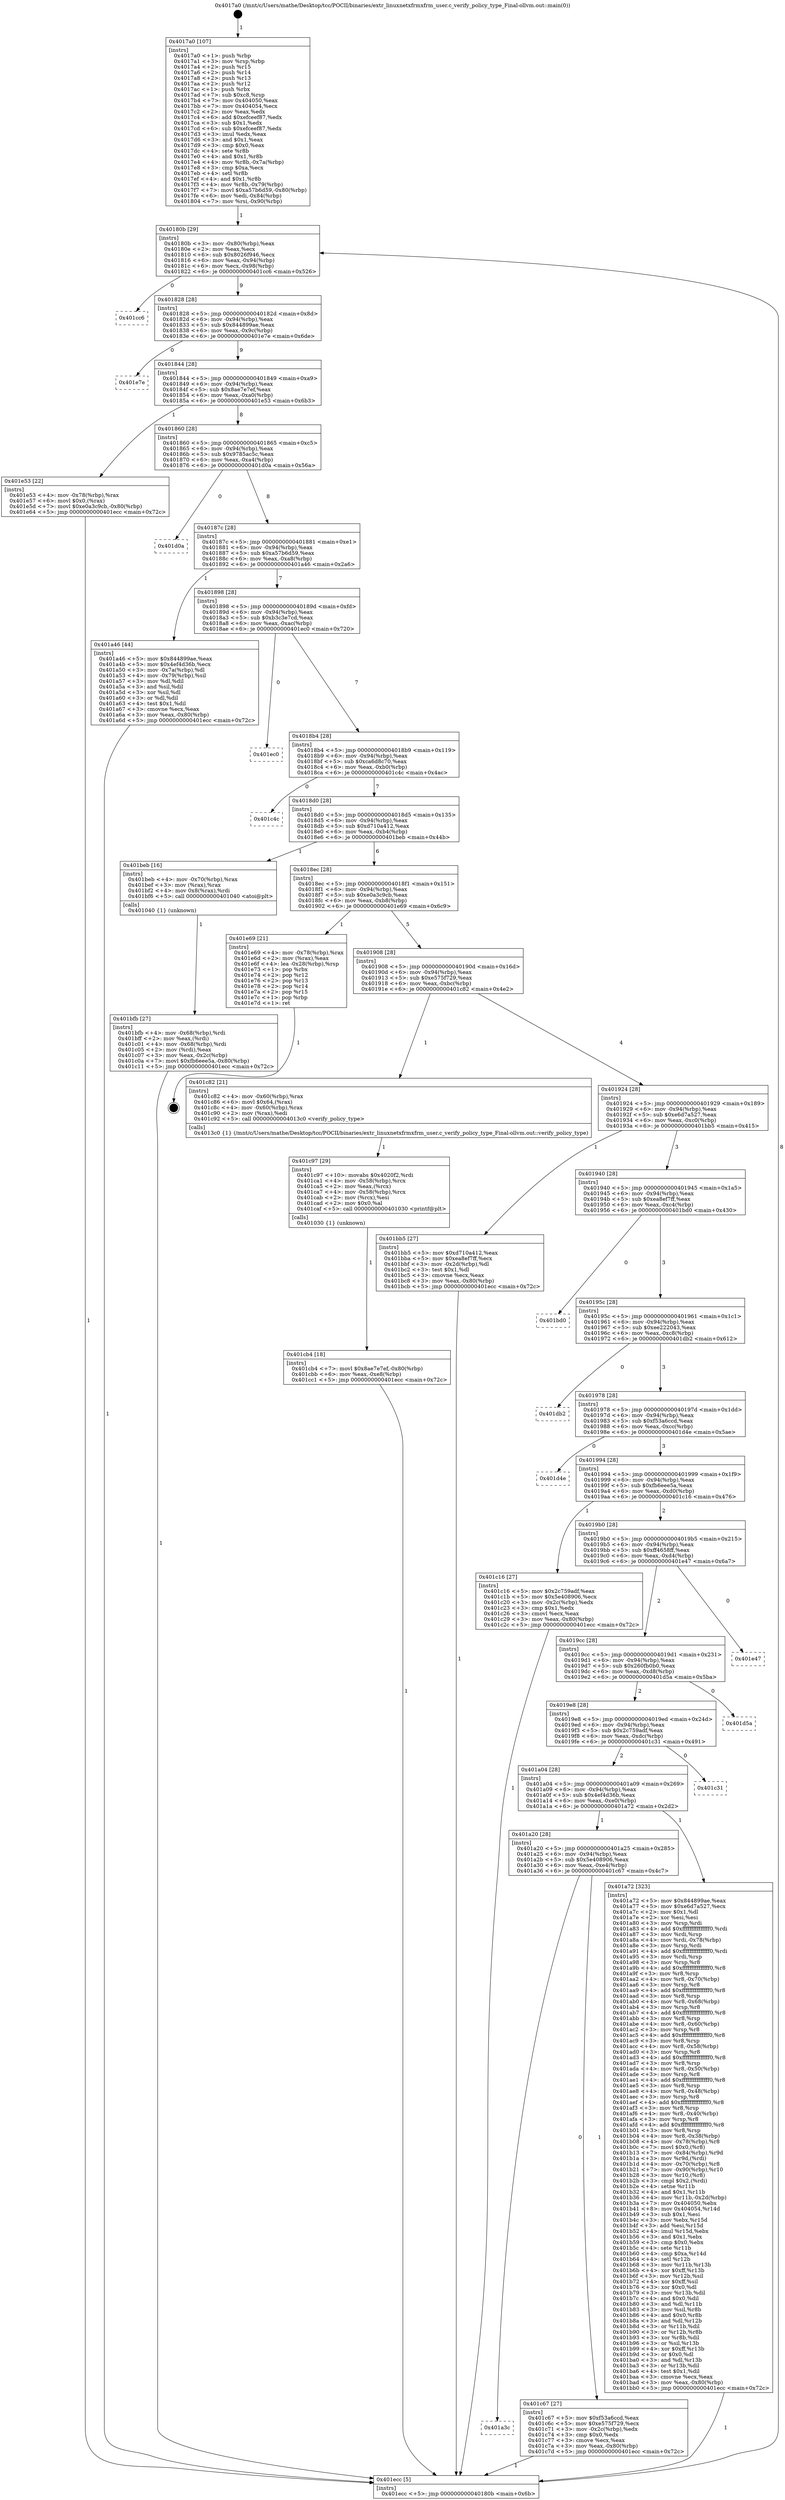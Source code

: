 digraph "0x4017a0" {
  label = "0x4017a0 (/mnt/c/Users/mathe/Desktop/tcc/POCII/binaries/extr_linuxnetxfrmxfrm_user.c_verify_policy_type_Final-ollvm.out::main(0))"
  labelloc = "t"
  node[shape=record]

  Entry [label="",width=0.3,height=0.3,shape=circle,fillcolor=black,style=filled]
  "0x40180b" [label="{
     0x40180b [29]\l
     | [instrs]\l
     &nbsp;&nbsp;0x40180b \<+3\>: mov -0x80(%rbp),%eax\l
     &nbsp;&nbsp;0x40180e \<+2\>: mov %eax,%ecx\l
     &nbsp;&nbsp;0x401810 \<+6\>: sub $0x8026f946,%ecx\l
     &nbsp;&nbsp;0x401816 \<+6\>: mov %eax,-0x94(%rbp)\l
     &nbsp;&nbsp;0x40181c \<+6\>: mov %ecx,-0x98(%rbp)\l
     &nbsp;&nbsp;0x401822 \<+6\>: je 0000000000401cc6 \<main+0x526\>\l
  }"]
  "0x401cc6" [label="{
     0x401cc6\l
  }", style=dashed]
  "0x401828" [label="{
     0x401828 [28]\l
     | [instrs]\l
     &nbsp;&nbsp;0x401828 \<+5\>: jmp 000000000040182d \<main+0x8d\>\l
     &nbsp;&nbsp;0x40182d \<+6\>: mov -0x94(%rbp),%eax\l
     &nbsp;&nbsp;0x401833 \<+5\>: sub $0x844899ae,%eax\l
     &nbsp;&nbsp;0x401838 \<+6\>: mov %eax,-0x9c(%rbp)\l
     &nbsp;&nbsp;0x40183e \<+6\>: je 0000000000401e7e \<main+0x6de\>\l
  }"]
  Exit [label="",width=0.3,height=0.3,shape=circle,fillcolor=black,style=filled,peripheries=2]
  "0x401e7e" [label="{
     0x401e7e\l
  }", style=dashed]
  "0x401844" [label="{
     0x401844 [28]\l
     | [instrs]\l
     &nbsp;&nbsp;0x401844 \<+5\>: jmp 0000000000401849 \<main+0xa9\>\l
     &nbsp;&nbsp;0x401849 \<+6\>: mov -0x94(%rbp),%eax\l
     &nbsp;&nbsp;0x40184f \<+5\>: sub $0x8ae7e7ef,%eax\l
     &nbsp;&nbsp;0x401854 \<+6\>: mov %eax,-0xa0(%rbp)\l
     &nbsp;&nbsp;0x40185a \<+6\>: je 0000000000401e53 \<main+0x6b3\>\l
  }"]
  "0x401cb4" [label="{
     0x401cb4 [18]\l
     | [instrs]\l
     &nbsp;&nbsp;0x401cb4 \<+7\>: movl $0x8ae7e7ef,-0x80(%rbp)\l
     &nbsp;&nbsp;0x401cbb \<+6\>: mov %eax,-0xe8(%rbp)\l
     &nbsp;&nbsp;0x401cc1 \<+5\>: jmp 0000000000401ecc \<main+0x72c\>\l
  }"]
  "0x401e53" [label="{
     0x401e53 [22]\l
     | [instrs]\l
     &nbsp;&nbsp;0x401e53 \<+4\>: mov -0x78(%rbp),%rax\l
     &nbsp;&nbsp;0x401e57 \<+6\>: movl $0x0,(%rax)\l
     &nbsp;&nbsp;0x401e5d \<+7\>: movl $0xe0a3c9cb,-0x80(%rbp)\l
     &nbsp;&nbsp;0x401e64 \<+5\>: jmp 0000000000401ecc \<main+0x72c\>\l
  }"]
  "0x401860" [label="{
     0x401860 [28]\l
     | [instrs]\l
     &nbsp;&nbsp;0x401860 \<+5\>: jmp 0000000000401865 \<main+0xc5\>\l
     &nbsp;&nbsp;0x401865 \<+6\>: mov -0x94(%rbp),%eax\l
     &nbsp;&nbsp;0x40186b \<+5\>: sub $0x9785ac5c,%eax\l
     &nbsp;&nbsp;0x401870 \<+6\>: mov %eax,-0xa4(%rbp)\l
     &nbsp;&nbsp;0x401876 \<+6\>: je 0000000000401d0a \<main+0x56a\>\l
  }"]
  "0x401c97" [label="{
     0x401c97 [29]\l
     | [instrs]\l
     &nbsp;&nbsp;0x401c97 \<+10\>: movabs $0x4020f2,%rdi\l
     &nbsp;&nbsp;0x401ca1 \<+4\>: mov -0x58(%rbp),%rcx\l
     &nbsp;&nbsp;0x401ca5 \<+2\>: mov %eax,(%rcx)\l
     &nbsp;&nbsp;0x401ca7 \<+4\>: mov -0x58(%rbp),%rcx\l
     &nbsp;&nbsp;0x401cab \<+2\>: mov (%rcx),%esi\l
     &nbsp;&nbsp;0x401cad \<+2\>: mov $0x0,%al\l
     &nbsp;&nbsp;0x401caf \<+5\>: call 0000000000401030 \<printf@plt\>\l
     | [calls]\l
     &nbsp;&nbsp;0x401030 \{1\} (unknown)\l
  }"]
  "0x401d0a" [label="{
     0x401d0a\l
  }", style=dashed]
  "0x40187c" [label="{
     0x40187c [28]\l
     | [instrs]\l
     &nbsp;&nbsp;0x40187c \<+5\>: jmp 0000000000401881 \<main+0xe1\>\l
     &nbsp;&nbsp;0x401881 \<+6\>: mov -0x94(%rbp),%eax\l
     &nbsp;&nbsp;0x401887 \<+5\>: sub $0xa57b6d59,%eax\l
     &nbsp;&nbsp;0x40188c \<+6\>: mov %eax,-0xa8(%rbp)\l
     &nbsp;&nbsp;0x401892 \<+6\>: je 0000000000401a46 \<main+0x2a6\>\l
  }"]
  "0x401a3c" [label="{
     0x401a3c\l
  }", style=dashed]
  "0x401a46" [label="{
     0x401a46 [44]\l
     | [instrs]\l
     &nbsp;&nbsp;0x401a46 \<+5\>: mov $0x844899ae,%eax\l
     &nbsp;&nbsp;0x401a4b \<+5\>: mov $0x4ef4d36b,%ecx\l
     &nbsp;&nbsp;0x401a50 \<+3\>: mov -0x7a(%rbp),%dl\l
     &nbsp;&nbsp;0x401a53 \<+4\>: mov -0x79(%rbp),%sil\l
     &nbsp;&nbsp;0x401a57 \<+3\>: mov %dl,%dil\l
     &nbsp;&nbsp;0x401a5a \<+3\>: and %sil,%dil\l
     &nbsp;&nbsp;0x401a5d \<+3\>: xor %sil,%dl\l
     &nbsp;&nbsp;0x401a60 \<+3\>: or %dl,%dil\l
     &nbsp;&nbsp;0x401a63 \<+4\>: test $0x1,%dil\l
     &nbsp;&nbsp;0x401a67 \<+3\>: cmovne %ecx,%eax\l
     &nbsp;&nbsp;0x401a6a \<+3\>: mov %eax,-0x80(%rbp)\l
     &nbsp;&nbsp;0x401a6d \<+5\>: jmp 0000000000401ecc \<main+0x72c\>\l
  }"]
  "0x401898" [label="{
     0x401898 [28]\l
     | [instrs]\l
     &nbsp;&nbsp;0x401898 \<+5\>: jmp 000000000040189d \<main+0xfd\>\l
     &nbsp;&nbsp;0x40189d \<+6\>: mov -0x94(%rbp),%eax\l
     &nbsp;&nbsp;0x4018a3 \<+5\>: sub $0xb3c3e7cd,%eax\l
     &nbsp;&nbsp;0x4018a8 \<+6\>: mov %eax,-0xac(%rbp)\l
     &nbsp;&nbsp;0x4018ae \<+6\>: je 0000000000401ec0 \<main+0x720\>\l
  }"]
  "0x401ecc" [label="{
     0x401ecc [5]\l
     | [instrs]\l
     &nbsp;&nbsp;0x401ecc \<+5\>: jmp 000000000040180b \<main+0x6b\>\l
  }"]
  "0x4017a0" [label="{
     0x4017a0 [107]\l
     | [instrs]\l
     &nbsp;&nbsp;0x4017a0 \<+1\>: push %rbp\l
     &nbsp;&nbsp;0x4017a1 \<+3\>: mov %rsp,%rbp\l
     &nbsp;&nbsp;0x4017a4 \<+2\>: push %r15\l
     &nbsp;&nbsp;0x4017a6 \<+2\>: push %r14\l
     &nbsp;&nbsp;0x4017a8 \<+2\>: push %r13\l
     &nbsp;&nbsp;0x4017aa \<+2\>: push %r12\l
     &nbsp;&nbsp;0x4017ac \<+1\>: push %rbx\l
     &nbsp;&nbsp;0x4017ad \<+7\>: sub $0xc8,%rsp\l
     &nbsp;&nbsp;0x4017b4 \<+7\>: mov 0x404050,%eax\l
     &nbsp;&nbsp;0x4017bb \<+7\>: mov 0x404054,%ecx\l
     &nbsp;&nbsp;0x4017c2 \<+2\>: mov %eax,%edx\l
     &nbsp;&nbsp;0x4017c4 \<+6\>: add $0xefceef87,%edx\l
     &nbsp;&nbsp;0x4017ca \<+3\>: sub $0x1,%edx\l
     &nbsp;&nbsp;0x4017cd \<+6\>: sub $0xefceef87,%edx\l
     &nbsp;&nbsp;0x4017d3 \<+3\>: imul %edx,%eax\l
     &nbsp;&nbsp;0x4017d6 \<+3\>: and $0x1,%eax\l
     &nbsp;&nbsp;0x4017d9 \<+3\>: cmp $0x0,%eax\l
     &nbsp;&nbsp;0x4017dc \<+4\>: sete %r8b\l
     &nbsp;&nbsp;0x4017e0 \<+4\>: and $0x1,%r8b\l
     &nbsp;&nbsp;0x4017e4 \<+4\>: mov %r8b,-0x7a(%rbp)\l
     &nbsp;&nbsp;0x4017e8 \<+3\>: cmp $0xa,%ecx\l
     &nbsp;&nbsp;0x4017eb \<+4\>: setl %r8b\l
     &nbsp;&nbsp;0x4017ef \<+4\>: and $0x1,%r8b\l
     &nbsp;&nbsp;0x4017f3 \<+4\>: mov %r8b,-0x79(%rbp)\l
     &nbsp;&nbsp;0x4017f7 \<+7\>: movl $0xa57b6d59,-0x80(%rbp)\l
     &nbsp;&nbsp;0x4017fe \<+6\>: mov %edi,-0x84(%rbp)\l
     &nbsp;&nbsp;0x401804 \<+7\>: mov %rsi,-0x90(%rbp)\l
  }"]
  "0x401c67" [label="{
     0x401c67 [27]\l
     | [instrs]\l
     &nbsp;&nbsp;0x401c67 \<+5\>: mov $0xf53a6ccd,%eax\l
     &nbsp;&nbsp;0x401c6c \<+5\>: mov $0xe575f729,%ecx\l
     &nbsp;&nbsp;0x401c71 \<+3\>: mov -0x2c(%rbp),%edx\l
     &nbsp;&nbsp;0x401c74 \<+3\>: cmp $0x0,%edx\l
     &nbsp;&nbsp;0x401c77 \<+3\>: cmove %ecx,%eax\l
     &nbsp;&nbsp;0x401c7a \<+3\>: mov %eax,-0x80(%rbp)\l
     &nbsp;&nbsp;0x401c7d \<+5\>: jmp 0000000000401ecc \<main+0x72c\>\l
  }"]
  "0x401ec0" [label="{
     0x401ec0\l
  }", style=dashed]
  "0x4018b4" [label="{
     0x4018b4 [28]\l
     | [instrs]\l
     &nbsp;&nbsp;0x4018b4 \<+5\>: jmp 00000000004018b9 \<main+0x119\>\l
     &nbsp;&nbsp;0x4018b9 \<+6\>: mov -0x94(%rbp),%eax\l
     &nbsp;&nbsp;0x4018bf \<+5\>: sub $0xca6d8c70,%eax\l
     &nbsp;&nbsp;0x4018c4 \<+6\>: mov %eax,-0xb0(%rbp)\l
     &nbsp;&nbsp;0x4018ca \<+6\>: je 0000000000401c4c \<main+0x4ac\>\l
  }"]
  "0x401bfb" [label="{
     0x401bfb [27]\l
     | [instrs]\l
     &nbsp;&nbsp;0x401bfb \<+4\>: mov -0x68(%rbp),%rdi\l
     &nbsp;&nbsp;0x401bff \<+2\>: mov %eax,(%rdi)\l
     &nbsp;&nbsp;0x401c01 \<+4\>: mov -0x68(%rbp),%rdi\l
     &nbsp;&nbsp;0x401c05 \<+2\>: mov (%rdi),%eax\l
     &nbsp;&nbsp;0x401c07 \<+3\>: mov %eax,-0x2c(%rbp)\l
     &nbsp;&nbsp;0x401c0a \<+7\>: movl $0xfb6eee5a,-0x80(%rbp)\l
     &nbsp;&nbsp;0x401c11 \<+5\>: jmp 0000000000401ecc \<main+0x72c\>\l
  }"]
  "0x401c4c" [label="{
     0x401c4c\l
  }", style=dashed]
  "0x4018d0" [label="{
     0x4018d0 [28]\l
     | [instrs]\l
     &nbsp;&nbsp;0x4018d0 \<+5\>: jmp 00000000004018d5 \<main+0x135\>\l
     &nbsp;&nbsp;0x4018d5 \<+6\>: mov -0x94(%rbp),%eax\l
     &nbsp;&nbsp;0x4018db \<+5\>: sub $0xd710a412,%eax\l
     &nbsp;&nbsp;0x4018e0 \<+6\>: mov %eax,-0xb4(%rbp)\l
     &nbsp;&nbsp;0x4018e6 \<+6\>: je 0000000000401beb \<main+0x44b\>\l
  }"]
  "0x401a20" [label="{
     0x401a20 [28]\l
     | [instrs]\l
     &nbsp;&nbsp;0x401a20 \<+5\>: jmp 0000000000401a25 \<main+0x285\>\l
     &nbsp;&nbsp;0x401a25 \<+6\>: mov -0x94(%rbp),%eax\l
     &nbsp;&nbsp;0x401a2b \<+5\>: sub $0x5e408906,%eax\l
     &nbsp;&nbsp;0x401a30 \<+6\>: mov %eax,-0xe4(%rbp)\l
     &nbsp;&nbsp;0x401a36 \<+6\>: je 0000000000401c67 \<main+0x4c7\>\l
  }"]
  "0x401beb" [label="{
     0x401beb [16]\l
     | [instrs]\l
     &nbsp;&nbsp;0x401beb \<+4\>: mov -0x70(%rbp),%rax\l
     &nbsp;&nbsp;0x401bef \<+3\>: mov (%rax),%rax\l
     &nbsp;&nbsp;0x401bf2 \<+4\>: mov 0x8(%rax),%rdi\l
     &nbsp;&nbsp;0x401bf6 \<+5\>: call 0000000000401040 \<atoi@plt\>\l
     | [calls]\l
     &nbsp;&nbsp;0x401040 \{1\} (unknown)\l
  }"]
  "0x4018ec" [label="{
     0x4018ec [28]\l
     | [instrs]\l
     &nbsp;&nbsp;0x4018ec \<+5\>: jmp 00000000004018f1 \<main+0x151\>\l
     &nbsp;&nbsp;0x4018f1 \<+6\>: mov -0x94(%rbp),%eax\l
     &nbsp;&nbsp;0x4018f7 \<+5\>: sub $0xe0a3c9cb,%eax\l
     &nbsp;&nbsp;0x4018fc \<+6\>: mov %eax,-0xb8(%rbp)\l
     &nbsp;&nbsp;0x401902 \<+6\>: je 0000000000401e69 \<main+0x6c9\>\l
  }"]
  "0x401a72" [label="{
     0x401a72 [323]\l
     | [instrs]\l
     &nbsp;&nbsp;0x401a72 \<+5\>: mov $0x844899ae,%eax\l
     &nbsp;&nbsp;0x401a77 \<+5\>: mov $0xe6d7a527,%ecx\l
     &nbsp;&nbsp;0x401a7c \<+2\>: mov $0x1,%dl\l
     &nbsp;&nbsp;0x401a7e \<+2\>: xor %esi,%esi\l
     &nbsp;&nbsp;0x401a80 \<+3\>: mov %rsp,%rdi\l
     &nbsp;&nbsp;0x401a83 \<+4\>: add $0xfffffffffffffff0,%rdi\l
     &nbsp;&nbsp;0x401a87 \<+3\>: mov %rdi,%rsp\l
     &nbsp;&nbsp;0x401a8a \<+4\>: mov %rdi,-0x78(%rbp)\l
     &nbsp;&nbsp;0x401a8e \<+3\>: mov %rsp,%rdi\l
     &nbsp;&nbsp;0x401a91 \<+4\>: add $0xfffffffffffffff0,%rdi\l
     &nbsp;&nbsp;0x401a95 \<+3\>: mov %rdi,%rsp\l
     &nbsp;&nbsp;0x401a98 \<+3\>: mov %rsp,%r8\l
     &nbsp;&nbsp;0x401a9b \<+4\>: add $0xfffffffffffffff0,%r8\l
     &nbsp;&nbsp;0x401a9f \<+3\>: mov %r8,%rsp\l
     &nbsp;&nbsp;0x401aa2 \<+4\>: mov %r8,-0x70(%rbp)\l
     &nbsp;&nbsp;0x401aa6 \<+3\>: mov %rsp,%r8\l
     &nbsp;&nbsp;0x401aa9 \<+4\>: add $0xfffffffffffffff0,%r8\l
     &nbsp;&nbsp;0x401aad \<+3\>: mov %r8,%rsp\l
     &nbsp;&nbsp;0x401ab0 \<+4\>: mov %r8,-0x68(%rbp)\l
     &nbsp;&nbsp;0x401ab4 \<+3\>: mov %rsp,%r8\l
     &nbsp;&nbsp;0x401ab7 \<+4\>: add $0xfffffffffffffff0,%r8\l
     &nbsp;&nbsp;0x401abb \<+3\>: mov %r8,%rsp\l
     &nbsp;&nbsp;0x401abe \<+4\>: mov %r8,-0x60(%rbp)\l
     &nbsp;&nbsp;0x401ac2 \<+3\>: mov %rsp,%r8\l
     &nbsp;&nbsp;0x401ac5 \<+4\>: add $0xfffffffffffffff0,%r8\l
     &nbsp;&nbsp;0x401ac9 \<+3\>: mov %r8,%rsp\l
     &nbsp;&nbsp;0x401acc \<+4\>: mov %r8,-0x58(%rbp)\l
     &nbsp;&nbsp;0x401ad0 \<+3\>: mov %rsp,%r8\l
     &nbsp;&nbsp;0x401ad3 \<+4\>: add $0xfffffffffffffff0,%r8\l
     &nbsp;&nbsp;0x401ad7 \<+3\>: mov %r8,%rsp\l
     &nbsp;&nbsp;0x401ada \<+4\>: mov %r8,-0x50(%rbp)\l
     &nbsp;&nbsp;0x401ade \<+3\>: mov %rsp,%r8\l
     &nbsp;&nbsp;0x401ae1 \<+4\>: add $0xfffffffffffffff0,%r8\l
     &nbsp;&nbsp;0x401ae5 \<+3\>: mov %r8,%rsp\l
     &nbsp;&nbsp;0x401ae8 \<+4\>: mov %r8,-0x48(%rbp)\l
     &nbsp;&nbsp;0x401aec \<+3\>: mov %rsp,%r8\l
     &nbsp;&nbsp;0x401aef \<+4\>: add $0xfffffffffffffff0,%r8\l
     &nbsp;&nbsp;0x401af3 \<+3\>: mov %r8,%rsp\l
     &nbsp;&nbsp;0x401af6 \<+4\>: mov %r8,-0x40(%rbp)\l
     &nbsp;&nbsp;0x401afa \<+3\>: mov %rsp,%r8\l
     &nbsp;&nbsp;0x401afd \<+4\>: add $0xfffffffffffffff0,%r8\l
     &nbsp;&nbsp;0x401b01 \<+3\>: mov %r8,%rsp\l
     &nbsp;&nbsp;0x401b04 \<+4\>: mov %r8,-0x38(%rbp)\l
     &nbsp;&nbsp;0x401b08 \<+4\>: mov -0x78(%rbp),%r8\l
     &nbsp;&nbsp;0x401b0c \<+7\>: movl $0x0,(%r8)\l
     &nbsp;&nbsp;0x401b13 \<+7\>: mov -0x84(%rbp),%r9d\l
     &nbsp;&nbsp;0x401b1a \<+3\>: mov %r9d,(%rdi)\l
     &nbsp;&nbsp;0x401b1d \<+4\>: mov -0x70(%rbp),%r8\l
     &nbsp;&nbsp;0x401b21 \<+7\>: mov -0x90(%rbp),%r10\l
     &nbsp;&nbsp;0x401b28 \<+3\>: mov %r10,(%r8)\l
     &nbsp;&nbsp;0x401b2b \<+3\>: cmpl $0x2,(%rdi)\l
     &nbsp;&nbsp;0x401b2e \<+4\>: setne %r11b\l
     &nbsp;&nbsp;0x401b32 \<+4\>: and $0x1,%r11b\l
     &nbsp;&nbsp;0x401b36 \<+4\>: mov %r11b,-0x2d(%rbp)\l
     &nbsp;&nbsp;0x401b3a \<+7\>: mov 0x404050,%ebx\l
     &nbsp;&nbsp;0x401b41 \<+8\>: mov 0x404054,%r14d\l
     &nbsp;&nbsp;0x401b49 \<+3\>: sub $0x1,%esi\l
     &nbsp;&nbsp;0x401b4c \<+3\>: mov %ebx,%r15d\l
     &nbsp;&nbsp;0x401b4f \<+3\>: add %esi,%r15d\l
     &nbsp;&nbsp;0x401b52 \<+4\>: imul %r15d,%ebx\l
     &nbsp;&nbsp;0x401b56 \<+3\>: and $0x1,%ebx\l
     &nbsp;&nbsp;0x401b59 \<+3\>: cmp $0x0,%ebx\l
     &nbsp;&nbsp;0x401b5c \<+4\>: sete %r11b\l
     &nbsp;&nbsp;0x401b60 \<+4\>: cmp $0xa,%r14d\l
     &nbsp;&nbsp;0x401b64 \<+4\>: setl %r12b\l
     &nbsp;&nbsp;0x401b68 \<+3\>: mov %r11b,%r13b\l
     &nbsp;&nbsp;0x401b6b \<+4\>: xor $0xff,%r13b\l
     &nbsp;&nbsp;0x401b6f \<+3\>: mov %r12b,%sil\l
     &nbsp;&nbsp;0x401b72 \<+4\>: xor $0xff,%sil\l
     &nbsp;&nbsp;0x401b76 \<+3\>: xor $0x0,%dl\l
     &nbsp;&nbsp;0x401b79 \<+3\>: mov %r13b,%dil\l
     &nbsp;&nbsp;0x401b7c \<+4\>: and $0x0,%dil\l
     &nbsp;&nbsp;0x401b80 \<+3\>: and %dl,%r11b\l
     &nbsp;&nbsp;0x401b83 \<+3\>: mov %sil,%r8b\l
     &nbsp;&nbsp;0x401b86 \<+4\>: and $0x0,%r8b\l
     &nbsp;&nbsp;0x401b8a \<+3\>: and %dl,%r12b\l
     &nbsp;&nbsp;0x401b8d \<+3\>: or %r11b,%dil\l
     &nbsp;&nbsp;0x401b90 \<+3\>: or %r12b,%r8b\l
     &nbsp;&nbsp;0x401b93 \<+3\>: xor %r8b,%dil\l
     &nbsp;&nbsp;0x401b96 \<+3\>: or %sil,%r13b\l
     &nbsp;&nbsp;0x401b99 \<+4\>: xor $0xff,%r13b\l
     &nbsp;&nbsp;0x401b9d \<+3\>: or $0x0,%dl\l
     &nbsp;&nbsp;0x401ba0 \<+3\>: and %dl,%r13b\l
     &nbsp;&nbsp;0x401ba3 \<+3\>: or %r13b,%dil\l
     &nbsp;&nbsp;0x401ba6 \<+4\>: test $0x1,%dil\l
     &nbsp;&nbsp;0x401baa \<+3\>: cmovne %ecx,%eax\l
     &nbsp;&nbsp;0x401bad \<+3\>: mov %eax,-0x80(%rbp)\l
     &nbsp;&nbsp;0x401bb0 \<+5\>: jmp 0000000000401ecc \<main+0x72c\>\l
  }"]
  "0x401e69" [label="{
     0x401e69 [21]\l
     | [instrs]\l
     &nbsp;&nbsp;0x401e69 \<+4\>: mov -0x78(%rbp),%rax\l
     &nbsp;&nbsp;0x401e6d \<+2\>: mov (%rax),%eax\l
     &nbsp;&nbsp;0x401e6f \<+4\>: lea -0x28(%rbp),%rsp\l
     &nbsp;&nbsp;0x401e73 \<+1\>: pop %rbx\l
     &nbsp;&nbsp;0x401e74 \<+2\>: pop %r12\l
     &nbsp;&nbsp;0x401e76 \<+2\>: pop %r13\l
     &nbsp;&nbsp;0x401e78 \<+2\>: pop %r14\l
     &nbsp;&nbsp;0x401e7a \<+2\>: pop %r15\l
     &nbsp;&nbsp;0x401e7c \<+1\>: pop %rbp\l
     &nbsp;&nbsp;0x401e7d \<+1\>: ret\l
  }"]
  "0x401908" [label="{
     0x401908 [28]\l
     | [instrs]\l
     &nbsp;&nbsp;0x401908 \<+5\>: jmp 000000000040190d \<main+0x16d\>\l
     &nbsp;&nbsp;0x40190d \<+6\>: mov -0x94(%rbp),%eax\l
     &nbsp;&nbsp;0x401913 \<+5\>: sub $0xe575f729,%eax\l
     &nbsp;&nbsp;0x401918 \<+6\>: mov %eax,-0xbc(%rbp)\l
     &nbsp;&nbsp;0x40191e \<+6\>: je 0000000000401c82 \<main+0x4e2\>\l
  }"]
  "0x401a04" [label="{
     0x401a04 [28]\l
     | [instrs]\l
     &nbsp;&nbsp;0x401a04 \<+5\>: jmp 0000000000401a09 \<main+0x269\>\l
     &nbsp;&nbsp;0x401a09 \<+6\>: mov -0x94(%rbp),%eax\l
     &nbsp;&nbsp;0x401a0f \<+5\>: sub $0x4ef4d36b,%eax\l
     &nbsp;&nbsp;0x401a14 \<+6\>: mov %eax,-0xe0(%rbp)\l
     &nbsp;&nbsp;0x401a1a \<+6\>: je 0000000000401a72 \<main+0x2d2\>\l
  }"]
  "0x401c82" [label="{
     0x401c82 [21]\l
     | [instrs]\l
     &nbsp;&nbsp;0x401c82 \<+4\>: mov -0x60(%rbp),%rax\l
     &nbsp;&nbsp;0x401c86 \<+6\>: movl $0x64,(%rax)\l
     &nbsp;&nbsp;0x401c8c \<+4\>: mov -0x60(%rbp),%rax\l
     &nbsp;&nbsp;0x401c90 \<+2\>: mov (%rax),%edi\l
     &nbsp;&nbsp;0x401c92 \<+5\>: call 00000000004013c0 \<verify_policy_type\>\l
     | [calls]\l
     &nbsp;&nbsp;0x4013c0 \{1\} (/mnt/c/Users/mathe/Desktop/tcc/POCII/binaries/extr_linuxnetxfrmxfrm_user.c_verify_policy_type_Final-ollvm.out::verify_policy_type)\l
  }"]
  "0x401924" [label="{
     0x401924 [28]\l
     | [instrs]\l
     &nbsp;&nbsp;0x401924 \<+5\>: jmp 0000000000401929 \<main+0x189\>\l
     &nbsp;&nbsp;0x401929 \<+6\>: mov -0x94(%rbp),%eax\l
     &nbsp;&nbsp;0x40192f \<+5\>: sub $0xe6d7a527,%eax\l
     &nbsp;&nbsp;0x401934 \<+6\>: mov %eax,-0xc0(%rbp)\l
     &nbsp;&nbsp;0x40193a \<+6\>: je 0000000000401bb5 \<main+0x415\>\l
  }"]
  "0x401c31" [label="{
     0x401c31\l
  }", style=dashed]
  "0x401bb5" [label="{
     0x401bb5 [27]\l
     | [instrs]\l
     &nbsp;&nbsp;0x401bb5 \<+5\>: mov $0xd710a412,%eax\l
     &nbsp;&nbsp;0x401bba \<+5\>: mov $0xea8ef7ff,%ecx\l
     &nbsp;&nbsp;0x401bbf \<+3\>: mov -0x2d(%rbp),%dl\l
     &nbsp;&nbsp;0x401bc2 \<+3\>: test $0x1,%dl\l
     &nbsp;&nbsp;0x401bc5 \<+3\>: cmovne %ecx,%eax\l
     &nbsp;&nbsp;0x401bc8 \<+3\>: mov %eax,-0x80(%rbp)\l
     &nbsp;&nbsp;0x401bcb \<+5\>: jmp 0000000000401ecc \<main+0x72c\>\l
  }"]
  "0x401940" [label="{
     0x401940 [28]\l
     | [instrs]\l
     &nbsp;&nbsp;0x401940 \<+5\>: jmp 0000000000401945 \<main+0x1a5\>\l
     &nbsp;&nbsp;0x401945 \<+6\>: mov -0x94(%rbp),%eax\l
     &nbsp;&nbsp;0x40194b \<+5\>: sub $0xea8ef7ff,%eax\l
     &nbsp;&nbsp;0x401950 \<+6\>: mov %eax,-0xc4(%rbp)\l
     &nbsp;&nbsp;0x401956 \<+6\>: je 0000000000401bd0 \<main+0x430\>\l
  }"]
  "0x4019e8" [label="{
     0x4019e8 [28]\l
     | [instrs]\l
     &nbsp;&nbsp;0x4019e8 \<+5\>: jmp 00000000004019ed \<main+0x24d\>\l
     &nbsp;&nbsp;0x4019ed \<+6\>: mov -0x94(%rbp),%eax\l
     &nbsp;&nbsp;0x4019f3 \<+5\>: sub $0x2c759adf,%eax\l
     &nbsp;&nbsp;0x4019f8 \<+6\>: mov %eax,-0xdc(%rbp)\l
     &nbsp;&nbsp;0x4019fe \<+6\>: je 0000000000401c31 \<main+0x491\>\l
  }"]
  "0x401bd0" [label="{
     0x401bd0\l
  }", style=dashed]
  "0x40195c" [label="{
     0x40195c [28]\l
     | [instrs]\l
     &nbsp;&nbsp;0x40195c \<+5\>: jmp 0000000000401961 \<main+0x1c1\>\l
     &nbsp;&nbsp;0x401961 \<+6\>: mov -0x94(%rbp),%eax\l
     &nbsp;&nbsp;0x401967 \<+5\>: sub $0xee222043,%eax\l
     &nbsp;&nbsp;0x40196c \<+6\>: mov %eax,-0xc8(%rbp)\l
     &nbsp;&nbsp;0x401972 \<+6\>: je 0000000000401db2 \<main+0x612\>\l
  }"]
  "0x401d5a" [label="{
     0x401d5a\l
  }", style=dashed]
  "0x401db2" [label="{
     0x401db2\l
  }", style=dashed]
  "0x401978" [label="{
     0x401978 [28]\l
     | [instrs]\l
     &nbsp;&nbsp;0x401978 \<+5\>: jmp 000000000040197d \<main+0x1dd\>\l
     &nbsp;&nbsp;0x40197d \<+6\>: mov -0x94(%rbp),%eax\l
     &nbsp;&nbsp;0x401983 \<+5\>: sub $0xf53a6ccd,%eax\l
     &nbsp;&nbsp;0x401988 \<+6\>: mov %eax,-0xcc(%rbp)\l
     &nbsp;&nbsp;0x40198e \<+6\>: je 0000000000401d4e \<main+0x5ae\>\l
  }"]
  "0x4019cc" [label="{
     0x4019cc [28]\l
     | [instrs]\l
     &nbsp;&nbsp;0x4019cc \<+5\>: jmp 00000000004019d1 \<main+0x231\>\l
     &nbsp;&nbsp;0x4019d1 \<+6\>: mov -0x94(%rbp),%eax\l
     &nbsp;&nbsp;0x4019d7 \<+5\>: sub $0x260fb0b0,%eax\l
     &nbsp;&nbsp;0x4019dc \<+6\>: mov %eax,-0xd8(%rbp)\l
     &nbsp;&nbsp;0x4019e2 \<+6\>: je 0000000000401d5a \<main+0x5ba\>\l
  }"]
  "0x401d4e" [label="{
     0x401d4e\l
  }", style=dashed]
  "0x401994" [label="{
     0x401994 [28]\l
     | [instrs]\l
     &nbsp;&nbsp;0x401994 \<+5\>: jmp 0000000000401999 \<main+0x1f9\>\l
     &nbsp;&nbsp;0x401999 \<+6\>: mov -0x94(%rbp),%eax\l
     &nbsp;&nbsp;0x40199f \<+5\>: sub $0xfb6eee5a,%eax\l
     &nbsp;&nbsp;0x4019a4 \<+6\>: mov %eax,-0xd0(%rbp)\l
     &nbsp;&nbsp;0x4019aa \<+6\>: je 0000000000401c16 \<main+0x476\>\l
  }"]
  "0x401e47" [label="{
     0x401e47\l
  }", style=dashed]
  "0x401c16" [label="{
     0x401c16 [27]\l
     | [instrs]\l
     &nbsp;&nbsp;0x401c16 \<+5\>: mov $0x2c759adf,%eax\l
     &nbsp;&nbsp;0x401c1b \<+5\>: mov $0x5e408906,%ecx\l
     &nbsp;&nbsp;0x401c20 \<+3\>: mov -0x2c(%rbp),%edx\l
     &nbsp;&nbsp;0x401c23 \<+3\>: cmp $0x1,%edx\l
     &nbsp;&nbsp;0x401c26 \<+3\>: cmovl %ecx,%eax\l
     &nbsp;&nbsp;0x401c29 \<+3\>: mov %eax,-0x80(%rbp)\l
     &nbsp;&nbsp;0x401c2c \<+5\>: jmp 0000000000401ecc \<main+0x72c\>\l
  }"]
  "0x4019b0" [label="{
     0x4019b0 [28]\l
     | [instrs]\l
     &nbsp;&nbsp;0x4019b0 \<+5\>: jmp 00000000004019b5 \<main+0x215\>\l
     &nbsp;&nbsp;0x4019b5 \<+6\>: mov -0x94(%rbp),%eax\l
     &nbsp;&nbsp;0x4019bb \<+5\>: sub $0xff4658ff,%eax\l
     &nbsp;&nbsp;0x4019c0 \<+6\>: mov %eax,-0xd4(%rbp)\l
     &nbsp;&nbsp;0x4019c6 \<+6\>: je 0000000000401e47 \<main+0x6a7\>\l
  }"]
  Entry -> "0x4017a0" [label=" 1"]
  "0x40180b" -> "0x401cc6" [label=" 0"]
  "0x40180b" -> "0x401828" [label=" 9"]
  "0x401e69" -> Exit [label=" 1"]
  "0x401828" -> "0x401e7e" [label=" 0"]
  "0x401828" -> "0x401844" [label=" 9"]
  "0x401e53" -> "0x401ecc" [label=" 1"]
  "0x401844" -> "0x401e53" [label=" 1"]
  "0x401844" -> "0x401860" [label=" 8"]
  "0x401cb4" -> "0x401ecc" [label=" 1"]
  "0x401860" -> "0x401d0a" [label=" 0"]
  "0x401860" -> "0x40187c" [label=" 8"]
  "0x401c97" -> "0x401cb4" [label=" 1"]
  "0x40187c" -> "0x401a46" [label=" 1"]
  "0x40187c" -> "0x401898" [label=" 7"]
  "0x401a46" -> "0x401ecc" [label=" 1"]
  "0x4017a0" -> "0x40180b" [label=" 1"]
  "0x401ecc" -> "0x40180b" [label=" 8"]
  "0x401c82" -> "0x401c97" [label=" 1"]
  "0x401898" -> "0x401ec0" [label=" 0"]
  "0x401898" -> "0x4018b4" [label=" 7"]
  "0x401c67" -> "0x401ecc" [label=" 1"]
  "0x4018b4" -> "0x401c4c" [label=" 0"]
  "0x4018b4" -> "0x4018d0" [label=" 7"]
  "0x401a20" -> "0x401c67" [label=" 1"]
  "0x4018d0" -> "0x401beb" [label=" 1"]
  "0x4018d0" -> "0x4018ec" [label=" 6"]
  "0x401c16" -> "0x401ecc" [label=" 1"]
  "0x4018ec" -> "0x401e69" [label=" 1"]
  "0x4018ec" -> "0x401908" [label=" 5"]
  "0x401bfb" -> "0x401ecc" [label=" 1"]
  "0x401908" -> "0x401c82" [label=" 1"]
  "0x401908" -> "0x401924" [label=" 4"]
  "0x401bb5" -> "0x401ecc" [label=" 1"]
  "0x401924" -> "0x401bb5" [label=" 1"]
  "0x401924" -> "0x401940" [label=" 3"]
  "0x401a72" -> "0x401ecc" [label=" 1"]
  "0x401940" -> "0x401bd0" [label=" 0"]
  "0x401940" -> "0x40195c" [label=" 3"]
  "0x401a04" -> "0x401a20" [label=" 1"]
  "0x40195c" -> "0x401db2" [label=" 0"]
  "0x40195c" -> "0x401978" [label=" 3"]
  "0x401a04" -> "0x401a72" [label=" 1"]
  "0x401978" -> "0x401d4e" [label=" 0"]
  "0x401978" -> "0x401994" [label=" 3"]
  "0x4019e8" -> "0x401a04" [label=" 2"]
  "0x401994" -> "0x401c16" [label=" 1"]
  "0x401994" -> "0x4019b0" [label=" 2"]
  "0x4019e8" -> "0x401c31" [label=" 0"]
  "0x4019b0" -> "0x401e47" [label=" 0"]
  "0x4019b0" -> "0x4019cc" [label=" 2"]
  "0x401beb" -> "0x401bfb" [label=" 1"]
  "0x4019cc" -> "0x401d5a" [label=" 0"]
  "0x4019cc" -> "0x4019e8" [label=" 2"]
  "0x401a20" -> "0x401a3c" [label=" 0"]
}
